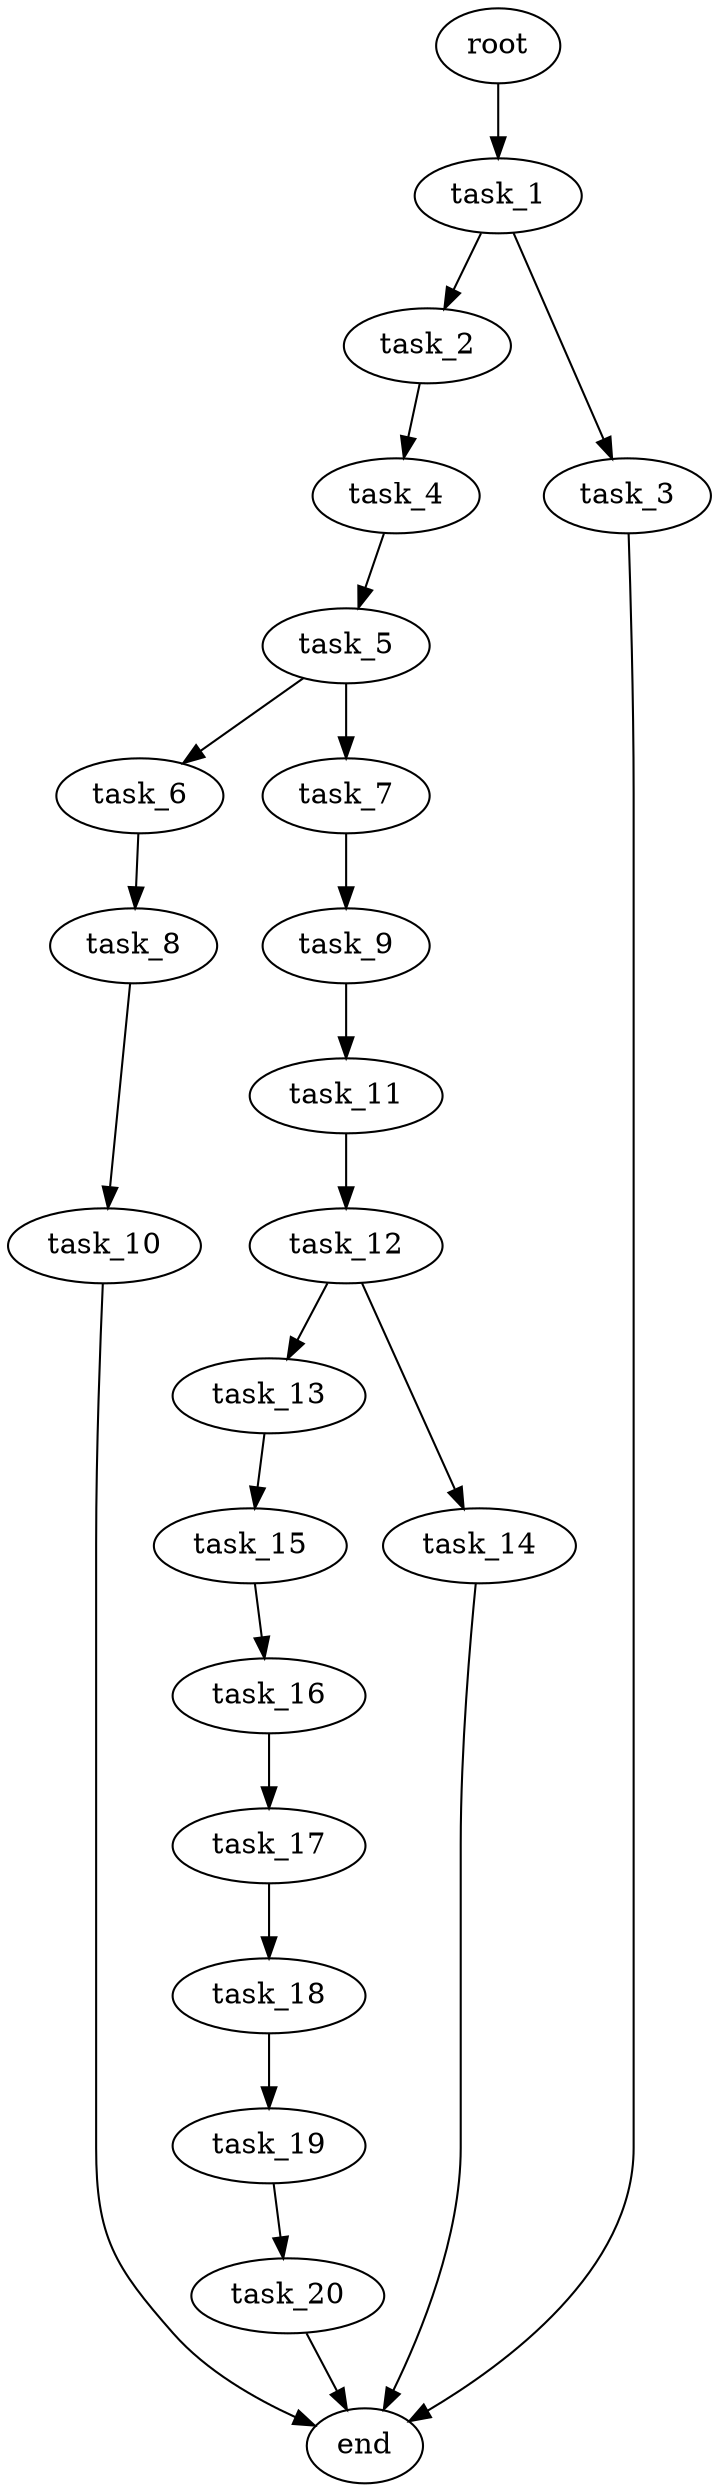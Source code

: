 digraph G {
  root [size="0.000000e+00"];
  task_1 [size="1.243248e+10"];
  task_2 [size="8.576658e+10"];
  task_3 [size="4.413418e+10"];
  task_4 [size="7.758639e+07"];
  task_5 [size="9.580360e+10"];
  task_6 [size="2.023980e+10"];
  task_7 [size="6.886230e+10"];
  task_8 [size="1.319999e+10"];
  task_9 [size="6.500322e+10"];
  task_10 [size="1.590616e+10"];
  task_11 [size="9.327323e+10"];
  task_12 [size="2.740921e+10"];
  task_13 [size="6.546225e+10"];
  task_14 [size="2.504642e+10"];
  task_15 [size="3.719066e+10"];
  task_16 [size="9.038099e+10"];
  task_17 [size="1.656085e+10"];
  task_18 [size="3.964019e+10"];
  task_19 [size="3.055787e+10"];
  task_20 [size="6.994714e+10"];
  end [size="0.000000e+00"];

  root -> task_1 [size="1.000000e-12"];
  task_1 -> task_2 [size="8.576658e+08"];
  task_1 -> task_3 [size="4.413418e+08"];
  task_2 -> task_4 [size="7.758639e+05"];
  task_3 -> end [size="1.000000e-12"];
  task_4 -> task_5 [size="9.580360e+08"];
  task_5 -> task_6 [size="2.023980e+08"];
  task_5 -> task_7 [size="6.886230e+08"];
  task_6 -> task_8 [size="1.319999e+08"];
  task_7 -> task_9 [size="6.500322e+08"];
  task_8 -> task_10 [size="1.590616e+08"];
  task_9 -> task_11 [size="9.327323e+08"];
  task_10 -> end [size="1.000000e-12"];
  task_11 -> task_12 [size="2.740921e+08"];
  task_12 -> task_13 [size="6.546225e+08"];
  task_12 -> task_14 [size="2.504642e+08"];
  task_13 -> task_15 [size="3.719066e+08"];
  task_14 -> end [size="1.000000e-12"];
  task_15 -> task_16 [size="9.038099e+08"];
  task_16 -> task_17 [size="1.656085e+08"];
  task_17 -> task_18 [size="3.964019e+08"];
  task_18 -> task_19 [size="3.055787e+08"];
  task_19 -> task_20 [size="6.994714e+08"];
  task_20 -> end [size="1.000000e-12"];
}
